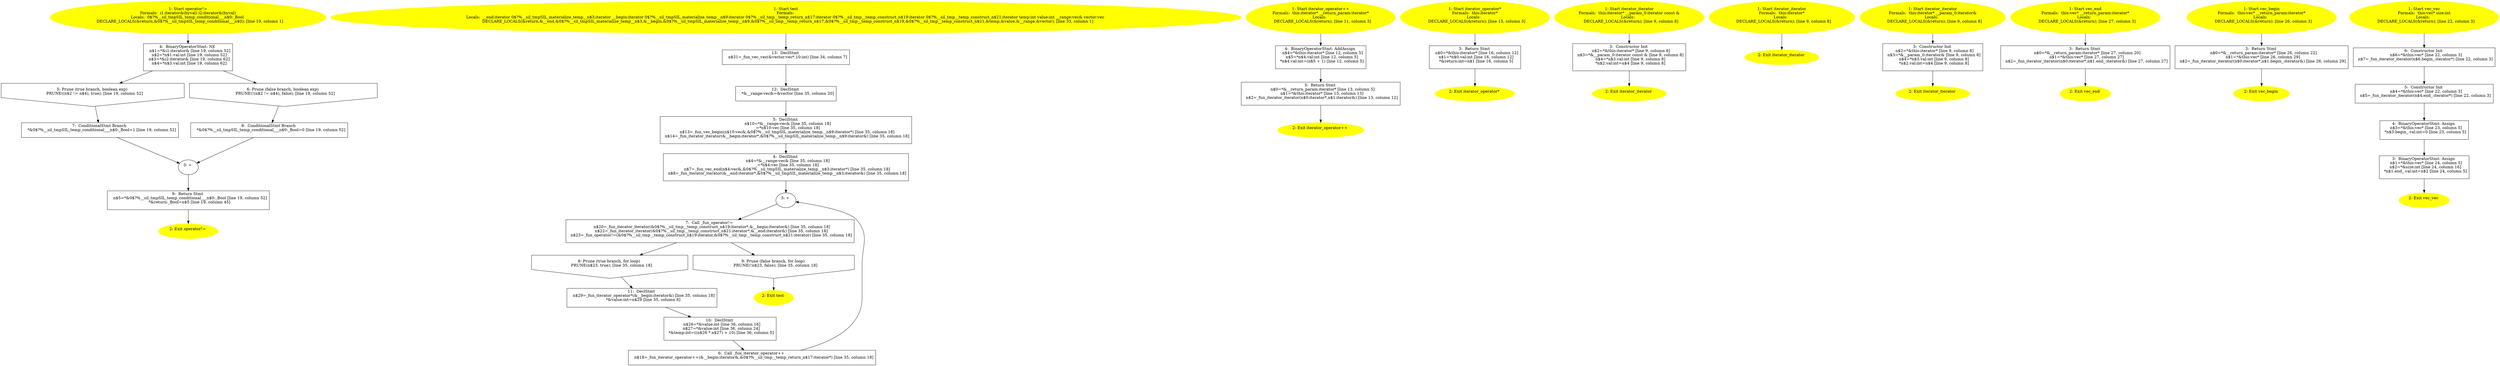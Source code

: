 /* @generated */
digraph cfg {
"operator!=#4715710375716659667.eb4126b3edd381f3092a9e38275754d4_1" [label="1: Start operator!=\nFormals:  i1:iterator&(byval) i2:iterator&(byval)\nLocals:  0$?%__sil_tmpSIL_temp_conditional___n$0:_Bool \n   DECLARE_LOCALS(&return,&0$?%__sil_tmpSIL_temp_conditional___n$0); [line 19, column 1]\n " color=yellow style=filled]
	

	 "operator!=#4715710375716659667.eb4126b3edd381f3092a9e38275754d4_1" -> "operator!=#4715710375716659667.eb4126b3edd381f3092a9e38275754d4_4" ;
"operator!=#4715710375716659667.eb4126b3edd381f3092a9e38275754d4_2" [label="2: Exit operator!= \n  " color=yellow style=filled]
	

"operator!=#4715710375716659667.eb4126b3edd381f3092a9e38275754d4_3" [label="3: + \n  " ]
	

	 "operator!=#4715710375716659667.eb4126b3edd381f3092a9e38275754d4_3" -> "operator!=#4715710375716659667.eb4126b3edd381f3092a9e38275754d4_9" ;
"operator!=#4715710375716659667.eb4126b3edd381f3092a9e38275754d4_4" [label="4:  BinaryOperatorStmt: NE \n   n$1=*&i1:iterator& [line 19, column 52]\n  n$2=*n$1.val:int [line 19, column 52]\n  n$3=*&i2:iterator& [line 19, column 62]\n  n$4=*n$3.val:int [line 19, column 62]\n " shape="box"]
	

	 "operator!=#4715710375716659667.eb4126b3edd381f3092a9e38275754d4_4" -> "operator!=#4715710375716659667.eb4126b3edd381f3092a9e38275754d4_5" ;
	 "operator!=#4715710375716659667.eb4126b3edd381f3092a9e38275754d4_4" -> "operator!=#4715710375716659667.eb4126b3edd381f3092a9e38275754d4_6" ;
"operator!=#4715710375716659667.eb4126b3edd381f3092a9e38275754d4_5" [label="5: Prune (true branch, boolean exp) \n   PRUNE((n$2 != n$4), true); [line 19, column 52]\n " shape="invhouse"]
	

	 "operator!=#4715710375716659667.eb4126b3edd381f3092a9e38275754d4_5" -> "operator!=#4715710375716659667.eb4126b3edd381f3092a9e38275754d4_7" ;
"operator!=#4715710375716659667.eb4126b3edd381f3092a9e38275754d4_6" [label="6: Prune (false branch, boolean exp) \n   PRUNE(!(n$2 != n$4), false); [line 19, column 52]\n " shape="invhouse"]
	

	 "operator!=#4715710375716659667.eb4126b3edd381f3092a9e38275754d4_6" -> "operator!=#4715710375716659667.eb4126b3edd381f3092a9e38275754d4_8" ;
"operator!=#4715710375716659667.eb4126b3edd381f3092a9e38275754d4_7" [label="7:  ConditionalStmt Branch \n   *&0$?%__sil_tmpSIL_temp_conditional___n$0:_Bool=1 [line 19, column 52]\n " shape="box"]
	

	 "operator!=#4715710375716659667.eb4126b3edd381f3092a9e38275754d4_7" -> "operator!=#4715710375716659667.eb4126b3edd381f3092a9e38275754d4_3" ;
"operator!=#4715710375716659667.eb4126b3edd381f3092a9e38275754d4_8" [label="8:  ConditionalStmt Branch \n   *&0$?%__sil_tmpSIL_temp_conditional___n$0:_Bool=0 [line 19, column 52]\n " shape="box"]
	

	 "operator!=#4715710375716659667.eb4126b3edd381f3092a9e38275754d4_8" -> "operator!=#4715710375716659667.eb4126b3edd381f3092a9e38275754d4_3" ;
"operator!=#4715710375716659667.eb4126b3edd381f3092a9e38275754d4_9" [label="9:  Return Stmt \n   n$5=*&0$?%__sil_tmpSIL_temp_conditional___n$0:_Bool [line 19, column 52]\n  *&return:_Bool=n$5 [line 19, column 45]\n " shape="box"]
	

	 "operator!=#4715710375716659667.eb4126b3edd381f3092a9e38275754d4_9" -> "operator!=#4715710375716659667.eb4126b3edd381f3092a9e38275754d4_2" ;
"test#18241244337164948030.afc14f193ad97442f67ac7183be789bc_1" [label="1: Start test\nFormals: \nLocals:  __end:iterator 0$?%__sil_tmpSIL_materialize_temp__n$3:iterator __begin:iterator 0$?%__sil_tmpSIL_materialize_temp__n$9:iterator 0$?%__sil_tmp__temp_return_n$17:iterator 0$?%__sil_tmp__temp_construct_n$19:iterator 0$?%__sil_tmp__temp_construct_n$21:iterator temp:int value:int __range:vec& vector:vec \n   DECLARE_LOCALS(&return,&__end,&0$?%__sil_tmpSIL_materialize_temp__n$3,&__begin,&0$?%__sil_tmpSIL_materialize_temp__n$9,&0$?%__sil_tmp__temp_return_n$17,&0$?%__sil_tmp__temp_construct_n$19,&0$?%__sil_tmp__temp_construct_n$21,&temp,&value,&__range,&vector); [line 33, column 1]\n " color=yellow style=filled]
	

	 "test#18241244337164948030.afc14f193ad97442f67ac7183be789bc_1" -> "test#18241244337164948030.afc14f193ad97442f67ac7183be789bc_13" ;
"test#18241244337164948030.afc14f193ad97442f67ac7183be789bc_2" [label="2: Exit test \n  " color=yellow style=filled]
	

"test#18241244337164948030.afc14f193ad97442f67ac7183be789bc_3" [label="3: + \n  " ]
	

	 "test#18241244337164948030.afc14f193ad97442f67ac7183be789bc_3" -> "test#18241244337164948030.afc14f193ad97442f67ac7183be789bc_7" ;
"test#18241244337164948030.afc14f193ad97442f67ac7183be789bc_4" [label="4:  DeclStmt \n   n$4=*&__range:vec& [line 35, column 18]\n  _=*n$4:vec [line 35, column 18]\n  n$7=_fun_vec_end(n$4:vec&,&0$?%__sil_tmpSIL_materialize_temp__n$3:iterator*) [line 35, column 18]\n  n$8=_fun_iterator_iterator(&__end:iterator*,&0$?%__sil_tmpSIL_materialize_temp__n$3:iterator&) [line 35, column 18]\n " shape="box"]
	

	 "test#18241244337164948030.afc14f193ad97442f67ac7183be789bc_4" -> "test#18241244337164948030.afc14f193ad97442f67ac7183be789bc_3" ;
"test#18241244337164948030.afc14f193ad97442f67ac7183be789bc_5" [label="5:  DeclStmt \n   n$10=*&__range:vec& [line 35, column 18]\n  _=*n$10:vec [line 35, column 18]\n  n$13=_fun_vec_begin(n$10:vec&,&0$?%__sil_tmpSIL_materialize_temp__n$9:iterator*) [line 35, column 18]\n  n$14=_fun_iterator_iterator(&__begin:iterator*,&0$?%__sil_tmpSIL_materialize_temp__n$9:iterator&) [line 35, column 18]\n " shape="box"]
	

	 "test#18241244337164948030.afc14f193ad97442f67ac7183be789bc_5" -> "test#18241244337164948030.afc14f193ad97442f67ac7183be789bc_4" ;
"test#18241244337164948030.afc14f193ad97442f67ac7183be789bc_6" [label="6:  Call _fun_iterator_operator++ \n   n$18=_fun_iterator_operator++(&__begin:iterator&,&0$?%__sil_tmp__temp_return_n$17:iterator*) [line 35, column 18]\n " shape="box"]
	

	 "test#18241244337164948030.afc14f193ad97442f67ac7183be789bc_6" -> "test#18241244337164948030.afc14f193ad97442f67ac7183be789bc_3" ;
"test#18241244337164948030.afc14f193ad97442f67ac7183be789bc_7" [label="7:  Call _fun_operator!= \n   n$20=_fun_iterator_iterator(&0$?%__sil_tmp__temp_construct_n$19:iterator*,&__begin:iterator&) [line 35, column 18]\n  n$22=_fun_iterator_iterator(&0$?%__sil_tmp__temp_construct_n$21:iterator*,&__end:iterator&) [line 35, column 18]\n  n$23=_fun_operator!=(&0$?%__sil_tmp__temp_construct_n$19:iterator,&0$?%__sil_tmp__temp_construct_n$21:iterator) [line 35, column 18]\n " shape="box"]
	

	 "test#18241244337164948030.afc14f193ad97442f67ac7183be789bc_7" -> "test#18241244337164948030.afc14f193ad97442f67ac7183be789bc_8" ;
	 "test#18241244337164948030.afc14f193ad97442f67ac7183be789bc_7" -> "test#18241244337164948030.afc14f193ad97442f67ac7183be789bc_9" ;
"test#18241244337164948030.afc14f193ad97442f67ac7183be789bc_8" [label="8: Prune (true branch, for loop) \n   PRUNE(n$23, true); [line 35, column 18]\n " shape="invhouse"]
	

	 "test#18241244337164948030.afc14f193ad97442f67ac7183be789bc_8" -> "test#18241244337164948030.afc14f193ad97442f67ac7183be789bc_11" ;
"test#18241244337164948030.afc14f193ad97442f67ac7183be789bc_9" [label="9: Prune (false branch, for loop) \n   PRUNE(!n$23, false); [line 35, column 18]\n " shape="invhouse"]
	

	 "test#18241244337164948030.afc14f193ad97442f67ac7183be789bc_9" -> "test#18241244337164948030.afc14f193ad97442f67ac7183be789bc_2" ;
"test#18241244337164948030.afc14f193ad97442f67ac7183be789bc_10" [label="10:  DeclStmt \n   n$26=*&value:int [line 36, column 16]\n  n$27=*&value:int [line 36, column 24]\n  *&temp:int=((n$26 * n$27) + 10) [line 36, column 5]\n " shape="box"]
	

	 "test#18241244337164948030.afc14f193ad97442f67ac7183be789bc_10" -> "test#18241244337164948030.afc14f193ad97442f67ac7183be789bc_6" ;
"test#18241244337164948030.afc14f193ad97442f67ac7183be789bc_11" [label="11:  DeclStmt \n   n$29=_fun_iterator_operator*(&__begin:iterator&) [line 35, column 18]\n  *&value:int=n$29 [line 35, column 8]\n " shape="box"]
	

	 "test#18241244337164948030.afc14f193ad97442f67ac7183be789bc_11" -> "test#18241244337164948030.afc14f193ad97442f67ac7183be789bc_10" ;
"test#18241244337164948030.afc14f193ad97442f67ac7183be789bc_12" [label="12:  DeclStmt \n   *&__range:vec&=&vector [line 35, column 20]\n " shape="box"]
	

	 "test#18241244337164948030.afc14f193ad97442f67ac7183be789bc_12" -> "test#18241244337164948030.afc14f193ad97442f67ac7183be789bc_5" ;
"test#18241244337164948030.afc14f193ad97442f67ac7183be789bc_13" [label="13:  DeclStmt \n   n$31=_fun_vec_vec(&vector:vec*,10:int) [line 34, column 7]\n " shape="box"]
	

	 "test#18241244337164948030.afc14f193ad97442f67ac7183be789bc_13" -> "test#18241244337164948030.afc14f193ad97442f67ac7183be789bc_12" ;
"operator++#iterator#(14034081864165661659).8f8d47641e87add0a7463df1d1fa7b15_1" [label="1: Start iterator_operator++\nFormals:  this:iterator* __return_param:iterator*\nLocals:  \n   DECLARE_LOCALS(&return); [line 11, column 3]\n " color=yellow style=filled]
	

	 "operator++#iterator#(14034081864165661659).8f8d47641e87add0a7463df1d1fa7b15_1" -> "operator++#iterator#(14034081864165661659).8f8d47641e87add0a7463df1d1fa7b15_4" ;
"operator++#iterator#(14034081864165661659).8f8d47641e87add0a7463df1d1fa7b15_2" [label="2: Exit iterator_operator++ \n  " color=yellow style=filled]
	

"operator++#iterator#(14034081864165661659).8f8d47641e87add0a7463df1d1fa7b15_3" [label="3:  Return Stmt \n   n$0=*&__return_param:iterator* [line 13, column 5]\n  n$1=*&this:iterator* [line 13, column 13]\n  n$2=_fun_iterator_iterator(n$0:iterator*,n$1:iterator&) [line 13, column 12]\n " shape="box"]
	

	 "operator++#iterator#(14034081864165661659).8f8d47641e87add0a7463df1d1fa7b15_3" -> "operator++#iterator#(14034081864165661659).8f8d47641e87add0a7463df1d1fa7b15_2" ;
"operator++#iterator#(14034081864165661659).8f8d47641e87add0a7463df1d1fa7b15_4" [label="4:  BinaryOperatorStmt: AddAssign \n   n$4=*&this:iterator* [line 12, column 5]\n  n$5=*n$4.val:int [line 12, column 5]\n  *n$4.val:int=(n$5 + 1) [line 12, column 5]\n " shape="box"]
	

	 "operator++#iterator#(14034081864165661659).8f8d47641e87add0a7463df1d1fa7b15_4" -> "operator++#iterator#(14034081864165661659).8f8d47641e87add0a7463df1d1fa7b15_3" ;
"operator*#iterator#(14296957122470685412).e3f593369544fc43a253ad1e4f5ed136_1" [label="1: Start iterator_operator*\nFormals:  this:iterator*\nLocals:  \n   DECLARE_LOCALS(&return); [line 15, column 3]\n " color=yellow style=filled]
	

	 "operator*#iterator#(14296957122470685412).e3f593369544fc43a253ad1e4f5ed136_1" -> "operator*#iterator#(14296957122470685412).e3f593369544fc43a253ad1e4f5ed136_3" ;
"operator*#iterator#(14296957122470685412).e3f593369544fc43a253ad1e4f5ed136_2" [label="2: Exit iterator_operator* \n  " color=yellow style=filled]
	

"operator*#iterator#(14296957122470685412).e3f593369544fc43a253ad1e4f5ed136_3" [label="3:  Return Stmt \n   n$0=*&this:iterator* [line 16, column 12]\n  n$1=*n$0.val:int [line 16, column 12]\n  *&return:int=n$1 [line 16, column 5]\n " shape="box"]
	

	 "operator*#iterator#(14296957122470685412).e3f593369544fc43a253ad1e4f5ed136_3" -> "operator*#iterator#(14296957122470685412).e3f593369544fc43a253ad1e4f5ed136_2" ;
"iterator#iterator#{11413353760466671846|constexpr}.a278508d3bccc69caf1a1db6246cf788_1" [label="1: Start iterator_iterator\nFormals:  this:iterator* __param_0:iterator const &\nLocals:  \n   DECLARE_LOCALS(&return); [line 9, column 8]\n " color=yellow style=filled]
	

	 "iterator#iterator#{11413353760466671846|constexpr}.a278508d3bccc69caf1a1db6246cf788_1" -> "iterator#iterator#{11413353760466671846|constexpr}.a278508d3bccc69caf1a1db6246cf788_3" ;
"iterator#iterator#{11413353760466671846|constexpr}.a278508d3bccc69caf1a1db6246cf788_2" [label="2: Exit iterator_iterator \n  " color=yellow style=filled]
	

"iterator#iterator#{11413353760466671846|constexpr}.a278508d3bccc69caf1a1db6246cf788_3" [label="3:  Constructor Init \n   n$2=*&this:iterator* [line 9, column 8]\n  n$3=*&__param_0:iterator const & [line 9, column 8]\n  n$4=*n$3.val:int [line 9, column 8]\n  *n$2.val:int=n$4 [line 9, column 8]\n " shape="box"]
	

	 "iterator#iterator#{11413353760466671846|constexpr}.a278508d3bccc69caf1a1db6246cf788_3" -> "iterator#iterator#{11413353760466671846|constexpr}.a278508d3bccc69caf1a1db6246cf788_2" ;
"iterator#iterator#{17107199916075329459}.2fc51ac860d26e778b9b34e5032f02d5_1" [label="1: Start iterator_iterator\nFormals:  this:iterator*\nLocals:  \n   DECLARE_LOCALS(&return); [line 9, column 8]\n " color=yellow style=filled]
	

	 "iterator#iterator#{17107199916075329459}.2fc51ac860d26e778b9b34e5032f02d5_1" -> "iterator#iterator#{17107199916075329459}.2fc51ac860d26e778b9b34e5032f02d5_2" ;
"iterator#iterator#{17107199916075329459}.2fc51ac860d26e778b9b34e5032f02d5_2" [label="2: Exit iterator_iterator \n  " color=yellow style=filled]
	

"iterator#iterator#{3083368405611515834|constexpr}.86fcbefb2af88c097bfa7e085c4b4f40_1" [label="1: Start iterator_iterator\nFormals:  this:iterator* __param_0:iterator&\nLocals:  \n   DECLARE_LOCALS(&return); [line 9, column 8]\n " color=yellow style=filled]
	

	 "iterator#iterator#{3083368405611515834|constexpr}.86fcbefb2af88c097bfa7e085c4b4f40_1" -> "iterator#iterator#{3083368405611515834|constexpr}.86fcbefb2af88c097bfa7e085c4b4f40_3" ;
"iterator#iterator#{3083368405611515834|constexpr}.86fcbefb2af88c097bfa7e085c4b4f40_2" [label="2: Exit iterator_iterator \n  " color=yellow style=filled]
	

"iterator#iterator#{3083368405611515834|constexpr}.86fcbefb2af88c097bfa7e085c4b4f40_3" [label="3:  Constructor Init \n   n$2=*&this:iterator* [line 9, column 8]\n  n$3=*&__param_0:iterator& [line 9, column 8]\n  n$4=*n$3.val:int [line 9, column 8]\n  *n$2.val:int=n$4 [line 9, column 8]\n " shape="box"]
	

	 "iterator#iterator#{3083368405611515834|constexpr}.86fcbefb2af88c097bfa7e085c4b4f40_3" -> "iterator#iterator#{3083368405611515834|constexpr}.86fcbefb2af88c097bfa7e085c4b4f40_2" ;
"end#vec#(14240882620331653738).9e08a46e9d5bcb3339794674882c80a3_1" [label="1: Start vec_end\nFormals:  this:vec* __return_param:iterator*\nLocals:  \n   DECLARE_LOCALS(&return); [line 27, column 3]\n " color=yellow style=filled]
	

	 "end#vec#(14240882620331653738).9e08a46e9d5bcb3339794674882c80a3_1" -> "end#vec#(14240882620331653738).9e08a46e9d5bcb3339794674882c80a3_3" ;
"end#vec#(14240882620331653738).9e08a46e9d5bcb3339794674882c80a3_2" [label="2: Exit vec_end \n  " color=yellow style=filled]
	

"end#vec#(14240882620331653738).9e08a46e9d5bcb3339794674882c80a3_3" [label="3:  Return Stmt \n   n$0=*&__return_param:iterator* [line 27, column 20]\n  n$1=*&this:vec* [line 27, column 27]\n  n$2=_fun_iterator_iterator(n$0:iterator*,n$1.end_:iterator&) [line 27, column 27]\n " shape="box"]
	

	 "end#vec#(14240882620331653738).9e08a46e9d5bcb3339794674882c80a3_3" -> "end#vec#(14240882620331653738).9e08a46e9d5bcb3339794674882c80a3_2" ;
"begin#vec#(1866137161906470488).7bca21f38283b3487a15399a2f8cb73c_1" [label="1: Start vec_begin\nFormals:  this:vec* __return_param:iterator*\nLocals:  \n   DECLARE_LOCALS(&return); [line 26, column 3]\n " color=yellow style=filled]
	

	 "begin#vec#(1866137161906470488).7bca21f38283b3487a15399a2f8cb73c_1" -> "begin#vec#(1866137161906470488).7bca21f38283b3487a15399a2f8cb73c_3" ;
"begin#vec#(1866137161906470488).7bca21f38283b3487a15399a2f8cb73c_2" [label="2: Exit vec_begin \n  " color=yellow style=filled]
	

"begin#vec#(1866137161906470488).7bca21f38283b3487a15399a2f8cb73c_3" [label="3:  Return Stmt \n   n$0=*&__return_param:iterator* [line 26, column 22]\n  n$1=*&this:vec* [line 26, column 29]\n  n$2=_fun_iterator_iterator(n$0:iterator*,n$1.begin_:iterator&) [line 26, column 29]\n " shape="box"]
	

	 "begin#vec#(1866137161906470488).7bca21f38283b3487a15399a2f8cb73c_3" -> "begin#vec#(1866137161906470488).7bca21f38283b3487a15399a2f8cb73c_2" ;
"vec#vec#{13876720186060950809}.c3c9a518fcec87e97d6b52a59f13d428_1" [label="1: Start vec_vec\nFormals:  this:vec* size:int\nLocals:  \n   DECLARE_LOCALS(&return); [line 22, column 3]\n " color=yellow style=filled]
	

	 "vec#vec#{13876720186060950809}.c3c9a518fcec87e97d6b52a59f13d428_1" -> "vec#vec#{13876720186060950809}.c3c9a518fcec87e97d6b52a59f13d428_6" ;
"vec#vec#{13876720186060950809}.c3c9a518fcec87e97d6b52a59f13d428_2" [label="2: Exit vec_vec \n  " color=yellow style=filled]
	

"vec#vec#{13876720186060950809}.c3c9a518fcec87e97d6b52a59f13d428_3" [label="3:  BinaryOperatorStmt: Assign \n   n$1=*&this:vec* [line 24, column 5]\n  n$2=*&size:int [line 24, column 16]\n  *n$1.end_.val:int=n$2 [line 24, column 5]\n " shape="box"]
	

	 "vec#vec#{13876720186060950809}.c3c9a518fcec87e97d6b52a59f13d428_3" -> "vec#vec#{13876720186060950809}.c3c9a518fcec87e97d6b52a59f13d428_2" ;
"vec#vec#{13876720186060950809}.c3c9a518fcec87e97d6b52a59f13d428_4" [label="4:  BinaryOperatorStmt: Assign \n   n$3=*&this:vec* [line 23, column 5]\n  *n$3.begin_.val:int=0 [line 23, column 5]\n " shape="box"]
	

	 "vec#vec#{13876720186060950809}.c3c9a518fcec87e97d6b52a59f13d428_4" -> "vec#vec#{13876720186060950809}.c3c9a518fcec87e97d6b52a59f13d428_3" ;
"vec#vec#{13876720186060950809}.c3c9a518fcec87e97d6b52a59f13d428_5" [label="5:  Constructor Init \n   n$4=*&this:vec* [line 22, column 3]\n  n$5=_fun_iterator_iterator(n$4.end_:iterator*) [line 22, column 3]\n " shape="box"]
	

	 "vec#vec#{13876720186060950809}.c3c9a518fcec87e97d6b52a59f13d428_5" -> "vec#vec#{13876720186060950809}.c3c9a518fcec87e97d6b52a59f13d428_4" ;
"vec#vec#{13876720186060950809}.c3c9a518fcec87e97d6b52a59f13d428_6" [label="6:  Constructor Init \n   n$6=*&this:vec* [line 22, column 3]\n  n$7=_fun_iterator_iterator(n$6.begin_:iterator*) [line 22, column 3]\n " shape="box"]
	

	 "vec#vec#{13876720186060950809}.c3c9a518fcec87e97d6b52a59f13d428_6" -> "vec#vec#{13876720186060950809}.c3c9a518fcec87e97d6b52a59f13d428_5" ;
}

